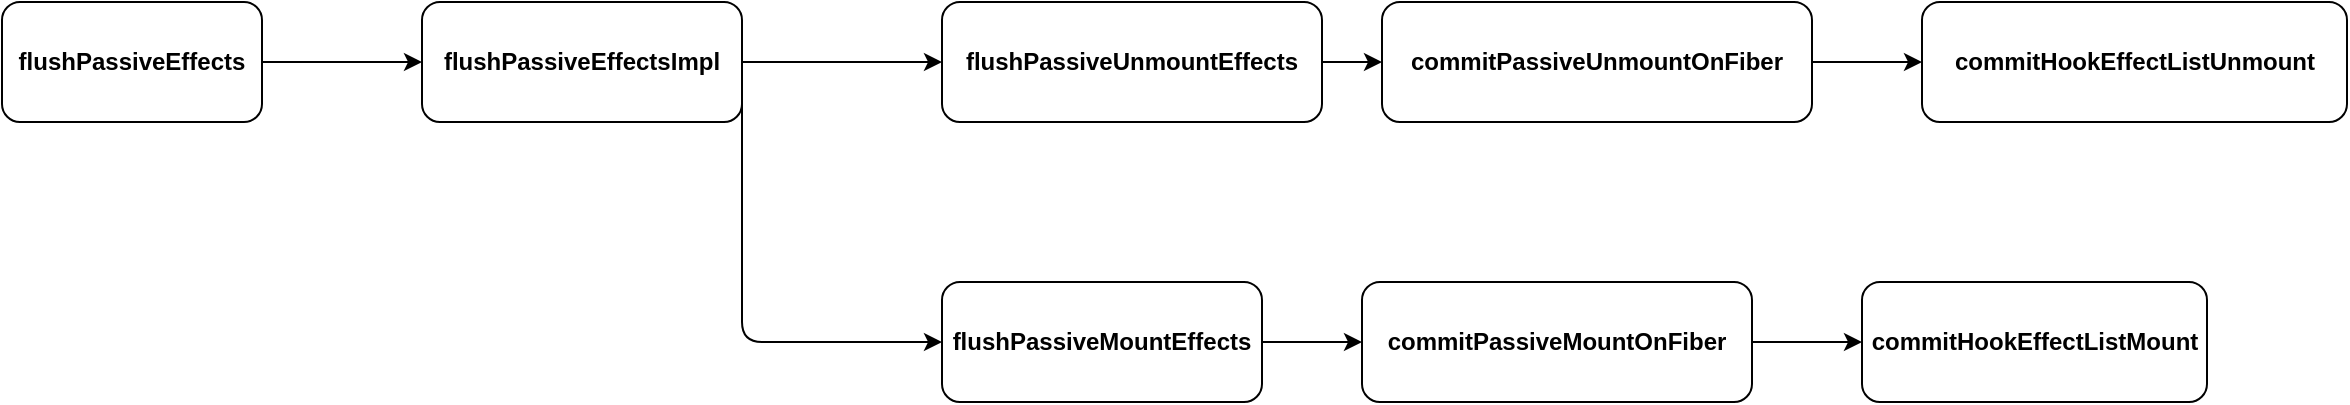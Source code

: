 <mxfile>
    <diagram id="BKfg3RSG44obZqyPnABy" name="Page-1">
        <mxGraphModel dx="1118" dy="484" grid="1" gridSize="10" guides="1" tooltips="1" connect="1" arrows="1" fold="1" page="0" pageScale="1" pageWidth="1169" pageHeight="827" background="#ffffff" math="0" shadow="0">
            <root>
                <mxCell id="0"/>
                <mxCell id="1" parent="0"/>
                <mxCell id="4" value="" style="edgeStyle=none;html=1;strokeColor=#000000;" edge="1" parent="1" source="2" target="3">
                    <mxGeometry relative="1" as="geometry"/>
                </mxCell>
                <mxCell id="2" value="flushPassiveEffects" style="rounded=1;whiteSpace=wrap;html=1;fillColor=#FFFFFF;fontStyle=1;fontColor=#000000;strokeColor=#000000;" vertex="1" parent="1">
                    <mxGeometry x="150" y="170" width="130" height="60" as="geometry"/>
                </mxCell>
                <mxCell id="6" value="" style="edgeStyle=none;html=1;strokeColor=#000000;fontColor=#000000;" edge="1" parent="1" source="3" target="5">
                    <mxGeometry relative="1" as="geometry"/>
                </mxCell>
                <mxCell id="8" value="" style="edgeStyle=none;html=1;strokeColor=#000000;fontColor=#000000;exitX=1;exitY=0.5;exitDx=0;exitDy=0;entryX=0;entryY=0.5;entryDx=0;entryDy=0;" edge="1" parent="1" source="3" target="7">
                    <mxGeometry relative="1" as="geometry">
                        <Array as="points">
                            <mxPoint x="520" y="340"/>
                        </Array>
                    </mxGeometry>
                </mxCell>
                <mxCell id="3" value="flushPassiveEffectsImpl" style="whiteSpace=wrap;html=1;rounded=1;strokeColor=#000000;fillColor=#FFFFFF;fontStyle=1;fontColor=#000000;" vertex="1" parent="1">
                    <mxGeometry x="360" y="170" width="160" height="60" as="geometry"/>
                </mxCell>
                <mxCell id="10" value="" style="edgeStyle=none;html=1;strokeColor=#000000;fontColor=#000000;" edge="1" parent="1" source="5" target="9">
                    <mxGeometry relative="1" as="geometry"/>
                </mxCell>
                <mxCell id="5" value="flushPassiveUnmountEffects" style="whiteSpace=wrap;html=1;fillColor=#FFFFFF;strokeColor=#000000;fontColor=#000000;rounded=1;fontStyle=1;" vertex="1" parent="1">
                    <mxGeometry x="620" y="170" width="190" height="60" as="geometry"/>
                </mxCell>
                <mxCell id="14" value="" style="edgeStyle=none;html=1;strokeColor=#000000;fontColor=#000000;" edge="1" parent="1" source="7" target="13">
                    <mxGeometry relative="1" as="geometry"/>
                </mxCell>
                <mxCell id="7" value="flushPassiveMountEffects" style="whiteSpace=wrap;html=1;fillColor=#FFFFFF;strokeColor=#000000;fontColor=#000000;rounded=1;fontStyle=1;" vertex="1" parent="1">
                    <mxGeometry x="620" y="310" width="160" height="60" as="geometry"/>
                </mxCell>
                <mxCell id="12" value="" style="edgeStyle=none;html=1;strokeColor=#000000;fontColor=#000000;" edge="1" parent="1" source="9" target="11">
                    <mxGeometry relative="1" as="geometry"/>
                </mxCell>
                <mxCell id="9" value="commitPassiveUnmountOnFiber" style="whiteSpace=wrap;html=1;fillColor=#FFFFFF;strokeColor=#000000;fontColor=#000000;rounded=1;fontStyle=1;" vertex="1" parent="1">
                    <mxGeometry x="840" y="170" width="215" height="60" as="geometry"/>
                </mxCell>
                <mxCell id="11" value="commitHookEffectListUnmount" style="whiteSpace=wrap;html=1;fillColor=#FFFFFF;strokeColor=#000000;fontColor=#000000;rounded=1;fontStyle=1;" vertex="1" parent="1">
                    <mxGeometry x="1110" y="170" width="212.5" height="60" as="geometry"/>
                </mxCell>
                <mxCell id="16" value="" style="edgeStyle=none;html=1;strokeColor=#000000;fontColor=#000000;" edge="1" parent="1" source="13" target="15">
                    <mxGeometry relative="1" as="geometry"/>
                </mxCell>
                <mxCell id="13" value="commitPassiveMountOnFiber" style="whiteSpace=wrap;html=1;fillColor=#FFFFFF;strokeColor=#000000;fontColor=#000000;rounded=1;fontStyle=1;" vertex="1" parent="1">
                    <mxGeometry x="830" y="310" width="195" height="60" as="geometry"/>
                </mxCell>
                <mxCell id="15" value="commitHookEffectListMount" style="whiteSpace=wrap;html=1;fillColor=#FFFFFF;strokeColor=#000000;fontColor=#000000;rounded=1;fontStyle=1;" vertex="1" parent="1">
                    <mxGeometry x="1080" y="310" width="172.5" height="60" as="geometry"/>
                </mxCell>
            </root>
        </mxGraphModel>
    </diagram>
</mxfile>